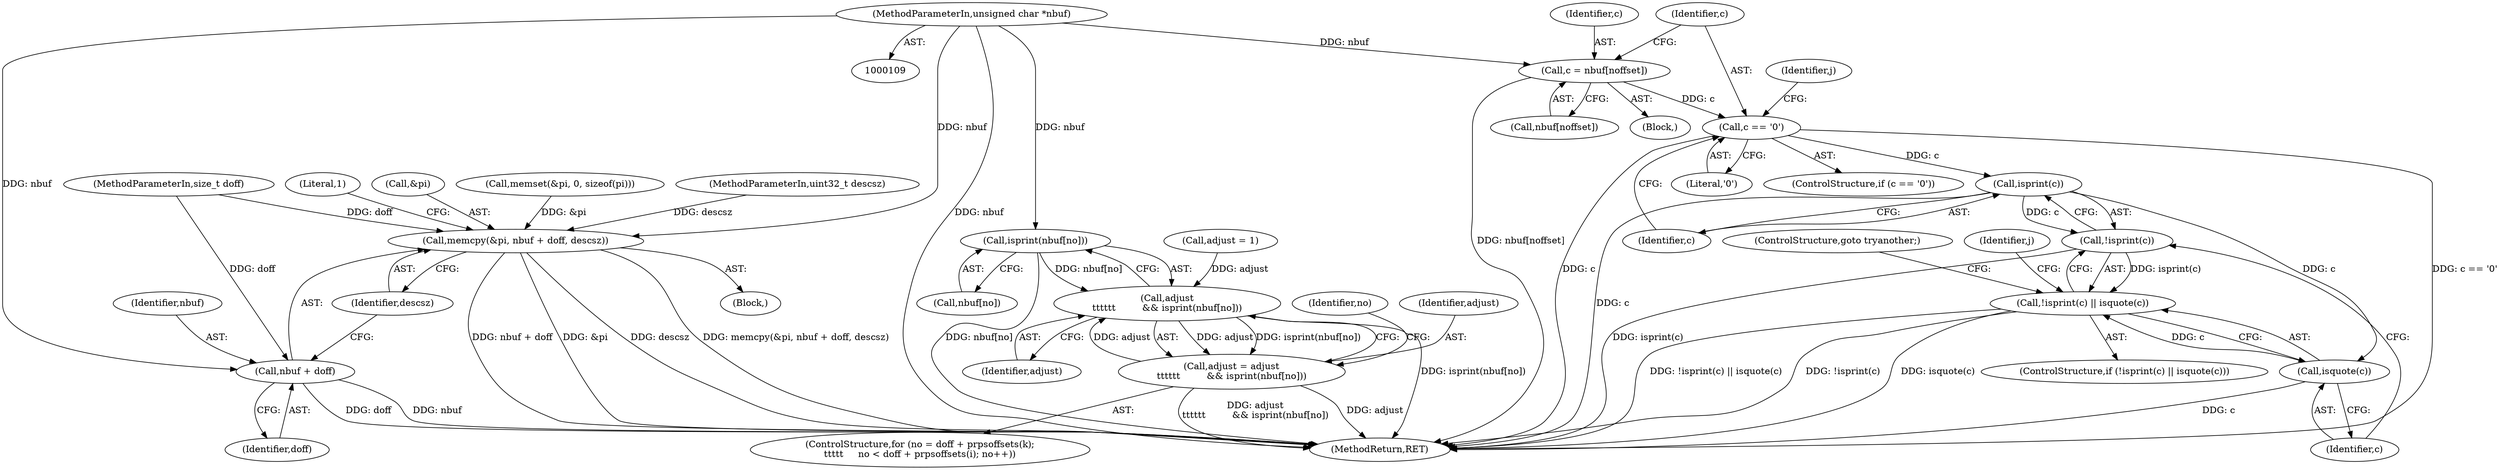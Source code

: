 digraph "0_file_a642587a9c9e2dd7feacdf513c3643ce26ad3c22@pointer" {
"1000111" [label="(MethodParameterIn,unsigned char *nbuf)"];
"1000251" [label="(Call,memcpy(&pi, nbuf + doff, descsz))"];
"1000254" [label="(Call,nbuf + doff)"];
"1000331" [label="(Call,c = nbuf[noffset])"];
"1000337" [label="(Call,c == '\0')"];
"1000353" [label="(Call,isprint(c))"];
"1000352" [label="(Call,!isprint(c))"];
"1000351" [label="(Call,!isprint(c) || isquote(c))"];
"1000355" [label="(Call,isquote(c))"];
"1000401" [label="(Call,isprint(nbuf[no]))"];
"1000399" [label="(Call,adjust\n\t\t\t\t\t\t         && isprint(nbuf[no]))"];
"1000397" [label="(Call,adjust = adjust\n\t\t\t\t\t\t         && isprint(nbuf[no]))"];
"1000251" [label="(Call,memcpy(&pi, nbuf + doff, descsz))"];
"1000354" [label="(Identifier,c)"];
"1000382" [label="(ControlStructure,for (no = doff + prpsoffsets(k);\n\t\t\t\t\t     no < doff + prpsoffsets(i); no++))"];
"1000401" [label="(Call,isprint(nbuf[no]))"];
"1000397" [label="(Call,adjust = adjust\n\t\t\t\t\t\t         && isprint(nbuf[no]))"];
"1000352" [label="(Call,!isprint(c))"];
"1000357" [label="(ControlStructure,goto tryanother;)"];
"1000245" [label="(Call,memset(&pi, 0, sizeof(pi)))"];
"1000111" [label="(MethodParameterIn,unsigned char *nbuf)"];
"1000255" [label="(Identifier,nbuf)"];
"1000331" [label="(Call,c = nbuf[noffset])"];
"1000115" [label="(MethodParameterIn,uint32_t descsz)"];
"1000257" [label="(Identifier,descsz)"];
"1000320" [label="(Block,)"];
"1000256" [label="(Identifier,doff)"];
"1000402" [label="(Call,nbuf[no])"];
"1000339" [label="(Literal,'\0')"];
"1000242" [label="(Block,)"];
"1000314" [label="(Identifier,j)"];
"1000254" [label="(Call,nbuf + doff)"];
"1000338" [label="(Identifier,c)"];
"1000471" [label="(MethodReturn,RET)"];
"1000396" [label="(Identifier,no)"];
"1000398" [label="(Identifier,adjust)"];
"1000350" [label="(ControlStructure,if (!isprint(c) || isquote(c)))"];
"1000372" [label="(Call,adjust = 1)"];
"1000399" [label="(Call,adjust\n\t\t\t\t\t\t         && isprint(nbuf[no]))"];
"1000343" [label="(Identifier,j)"];
"1000400" [label="(Identifier,adjust)"];
"1000337" [label="(Call,c == '\0')"];
"1000355" [label="(Call,isquote(c))"];
"1000259" [label="(Literal,1)"];
"1000356" [label="(Identifier,c)"];
"1000252" [label="(Call,&pi)"];
"1000336" [label="(ControlStructure,if (c == '\0'))"];
"1000332" [label="(Identifier,c)"];
"1000353" [label="(Call,isprint(c))"];
"1000351" [label="(Call,!isprint(c) || isquote(c))"];
"1000333" [label="(Call,nbuf[noffset])"];
"1000117" [label="(MethodParameterIn,size_t doff)"];
"1000111" -> "1000109"  [label="AST: "];
"1000111" -> "1000471"  [label="DDG: nbuf"];
"1000111" -> "1000251"  [label="DDG: nbuf"];
"1000111" -> "1000254"  [label="DDG: nbuf"];
"1000111" -> "1000331"  [label="DDG: nbuf"];
"1000111" -> "1000401"  [label="DDG: nbuf"];
"1000251" -> "1000242"  [label="AST: "];
"1000251" -> "1000257"  [label="CFG: "];
"1000252" -> "1000251"  [label="AST: "];
"1000254" -> "1000251"  [label="AST: "];
"1000257" -> "1000251"  [label="AST: "];
"1000259" -> "1000251"  [label="CFG: "];
"1000251" -> "1000471"  [label="DDG: memcpy(&pi, nbuf + doff, descsz)"];
"1000251" -> "1000471"  [label="DDG: nbuf + doff"];
"1000251" -> "1000471"  [label="DDG: &pi"];
"1000251" -> "1000471"  [label="DDG: descsz"];
"1000245" -> "1000251"  [label="DDG: &pi"];
"1000117" -> "1000251"  [label="DDG: doff"];
"1000115" -> "1000251"  [label="DDG: descsz"];
"1000254" -> "1000256"  [label="CFG: "];
"1000255" -> "1000254"  [label="AST: "];
"1000256" -> "1000254"  [label="AST: "];
"1000257" -> "1000254"  [label="CFG: "];
"1000254" -> "1000471"  [label="DDG: nbuf"];
"1000254" -> "1000471"  [label="DDG: doff"];
"1000117" -> "1000254"  [label="DDG: doff"];
"1000331" -> "1000320"  [label="AST: "];
"1000331" -> "1000333"  [label="CFG: "];
"1000332" -> "1000331"  [label="AST: "];
"1000333" -> "1000331"  [label="AST: "];
"1000338" -> "1000331"  [label="CFG: "];
"1000331" -> "1000471"  [label="DDG: nbuf[noffset]"];
"1000331" -> "1000337"  [label="DDG: c"];
"1000337" -> "1000336"  [label="AST: "];
"1000337" -> "1000339"  [label="CFG: "];
"1000338" -> "1000337"  [label="AST: "];
"1000339" -> "1000337"  [label="AST: "];
"1000343" -> "1000337"  [label="CFG: "];
"1000354" -> "1000337"  [label="CFG: "];
"1000337" -> "1000471"  [label="DDG: c"];
"1000337" -> "1000471"  [label="DDG: c == '\0'"];
"1000337" -> "1000353"  [label="DDG: c"];
"1000353" -> "1000352"  [label="AST: "];
"1000353" -> "1000354"  [label="CFG: "];
"1000354" -> "1000353"  [label="AST: "];
"1000352" -> "1000353"  [label="CFG: "];
"1000353" -> "1000471"  [label="DDG: c"];
"1000353" -> "1000352"  [label="DDG: c"];
"1000353" -> "1000355"  [label="DDG: c"];
"1000352" -> "1000351"  [label="AST: "];
"1000356" -> "1000352"  [label="CFG: "];
"1000351" -> "1000352"  [label="CFG: "];
"1000352" -> "1000471"  [label="DDG: isprint(c)"];
"1000352" -> "1000351"  [label="DDG: isprint(c)"];
"1000351" -> "1000350"  [label="AST: "];
"1000351" -> "1000355"  [label="CFG: "];
"1000355" -> "1000351"  [label="AST: "];
"1000357" -> "1000351"  [label="CFG: "];
"1000314" -> "1000351"  [label="CFG: "];
"1000351" -> "1000471"  [label="DDG: !isprint(c) || isquote(c)"];
"1000351" -> "1000471"  [label="DDG: !isprint(c)"];
"1000351" -> "1000471"  [label="DDG: isquote(c)"];
"1000355" -> "1000351"  [label="DDG: c"];
"1000355" -> "1000356"  [label="CFG: "];
"1000356" -> "1000355"  [label="AST: "];
"1000355" -> "1000471"  [label="DDG: c"];
"1000401" -> "1000399"  [label="AST: "];
"1000401" -> "1000402"  [label="CFG: "];
"1000402" -> "1000401"  [label="AST: "];
"1000399" -> "1000401"  [label="CFG: "];
"1000401" -> "1000471"  [label="DDG: nbuf[no]"];
"1000401" -> "1000399"  [label="DDG: nbuf[no]"];
"1000399" -> "1000397"  [label="AST: "];
"1000399" -> "1000400"  [label="CFG: "];
"1000400" -> "1000399"  [label="AST: "];
"1000397" -> "1000399"  [label="CFG: "];
"1000399" -> "1000471"  [label="DDG: isprint(nbuf[no])"];
"1000399" -> "1000397"  [label="DDG: adjust"];
"1000399" -> "1000397"  [label="DDG: isprint(nbuf[no])"];
"1000397" -> "1000399"  [label="DDG: adjust"];
"1000372" -> "1000399"  [label="DDG: adjust"];
"1000397" -> "1000382"  [label="AST: "];
"1000398" -> "1000397"  [label="AST: "];
"1000396" -> "1000397"  [label="CFG: "];
"1000397" -> "1000471"  [label="DDG: adjust"];
"1000397" -> "1000471"  [label="DDG: adjust\n\t\t\t\t\t\t         && isprint(nbuf[no])"];
}
